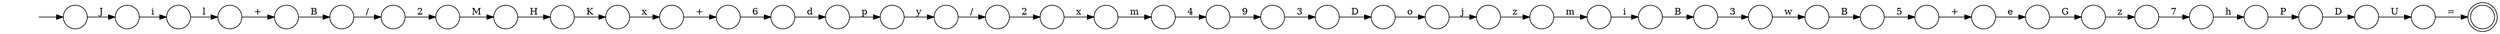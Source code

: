digraph Automaton {
  rankdir = LR;
  0 [shape=circle,label=""];
  0 -> 34 [label="2"]
  1 [shape=circle,label=""];
  1 -> 36 [label="p"]
  2 [shape=circle,label=""];
  2 -> 33 [label="m"]
  3 [shape=circle,label=""];
  3 -> 18 [label="i"]
  4 [shape=circle,label=""];
  4 -> 6 [label="m"]
  5 [shape=circle,label=""];
  5 -> 38 [label="G"]
  6 [shape=circle,label=""];
  6 -> 7 [label="i"]
  7 [shape=circle,label=""];
  7 -> 8 [label="B"]
  8 [shape=circle,label=""];
  8 -> 41 [label="3"]
  9 [shape=circle,label=""];
  9 -> 2 [label="x"]
  10 [shape=circle,label=""];
  10 -> 37 [label="5"]
  11 [shape=circle,label=""];
  11 -> 24 [label="9"]
  12 [shape=circle,label=""];
  12 -> 25 [label="7"]
  13 [shape=circle,label=""];
  13 -> 4 [label="z"]
  14 [shape=circle,label=""];
  14 -> 32 [label="+"]
  15 [shape=circle,label=""];
  initial [shape=plaintext,label=""];
  initial -> 15
  15 -> 3 [label="J"]
  16 [shape=circle,label=""];
  16 -> 40 [label="+"]
  17 [shape=circle,label=""];
  17 -> 23 [label="K"]
  18 [shape=circle,label=""];
  18 -> 14 [label="l"]
  19 [shape=circle,label=""];
  19 -> 9 [label="2"]
  20 [shape=circle,label=""];
  20 -> 22 [label="o"]
  21 [shape=doublecircle,label=""];
  22 [shape=circle,label=""];
  22 -> 13 [label="j"]
  23 [shape=circle,label=""];
  23 -> 16 [label="x"]
  24 [shape=circle,label=""];
  24 -> 29 [label="3"]
  25 [shape=circle,label=""];
  25 -> 43 [label="h"]
  26 [shape=circle,label=""];
  26 -> 10 [label="B"]
  27 [shape=circle,label=""];
  27 -> 21 [label="="]
  28 [shape=circle,label=""];
  28 -> 5 [label="e"]
  29 [shape=circle,label=""];
  29 -> 20 [label="D"]
  30 [shape=circle,label=""];
  30 -> 0 [label="/"]
  31 [shape=circle,label=""];
  31 -> 19 [label="/"]
  32 [shape=circle,label=""];
  32 -> 30 [label="B"]
  33 [shape=circle,label=""];
  33 -> 11 [label="4"]
  34 [shape=circle,label=""];
  34 -> 35 [label="M"]
  35 [shape=circle,label=""];
  35 -> 17 [label="H"]
  36 [shape=circle,label=""];
  36 -> 31 [label="y"]
  37 [shape=circle,label=""];
  37 -> 28 [label="+"]
  38 [shape=circle,label=""];
  38 -> 12 [label="z"]
  39 [shape=circle,label=""];
  39 -> 1 [label="d"]
  40 [shape=circle,label=""];
  40 -> 39 [label="6"]
  41 [shape=circle,label=""];
  41 -> 26 [label="w"]
  42 [shape=circle,label=""];
  42 -> 44 [label="D"]
  43 [shape=circle,label=""];
  43 -> 42 [label="P"]
  44 [shape=circle,label=""];
  44 -> 27 [label="U"]
}
